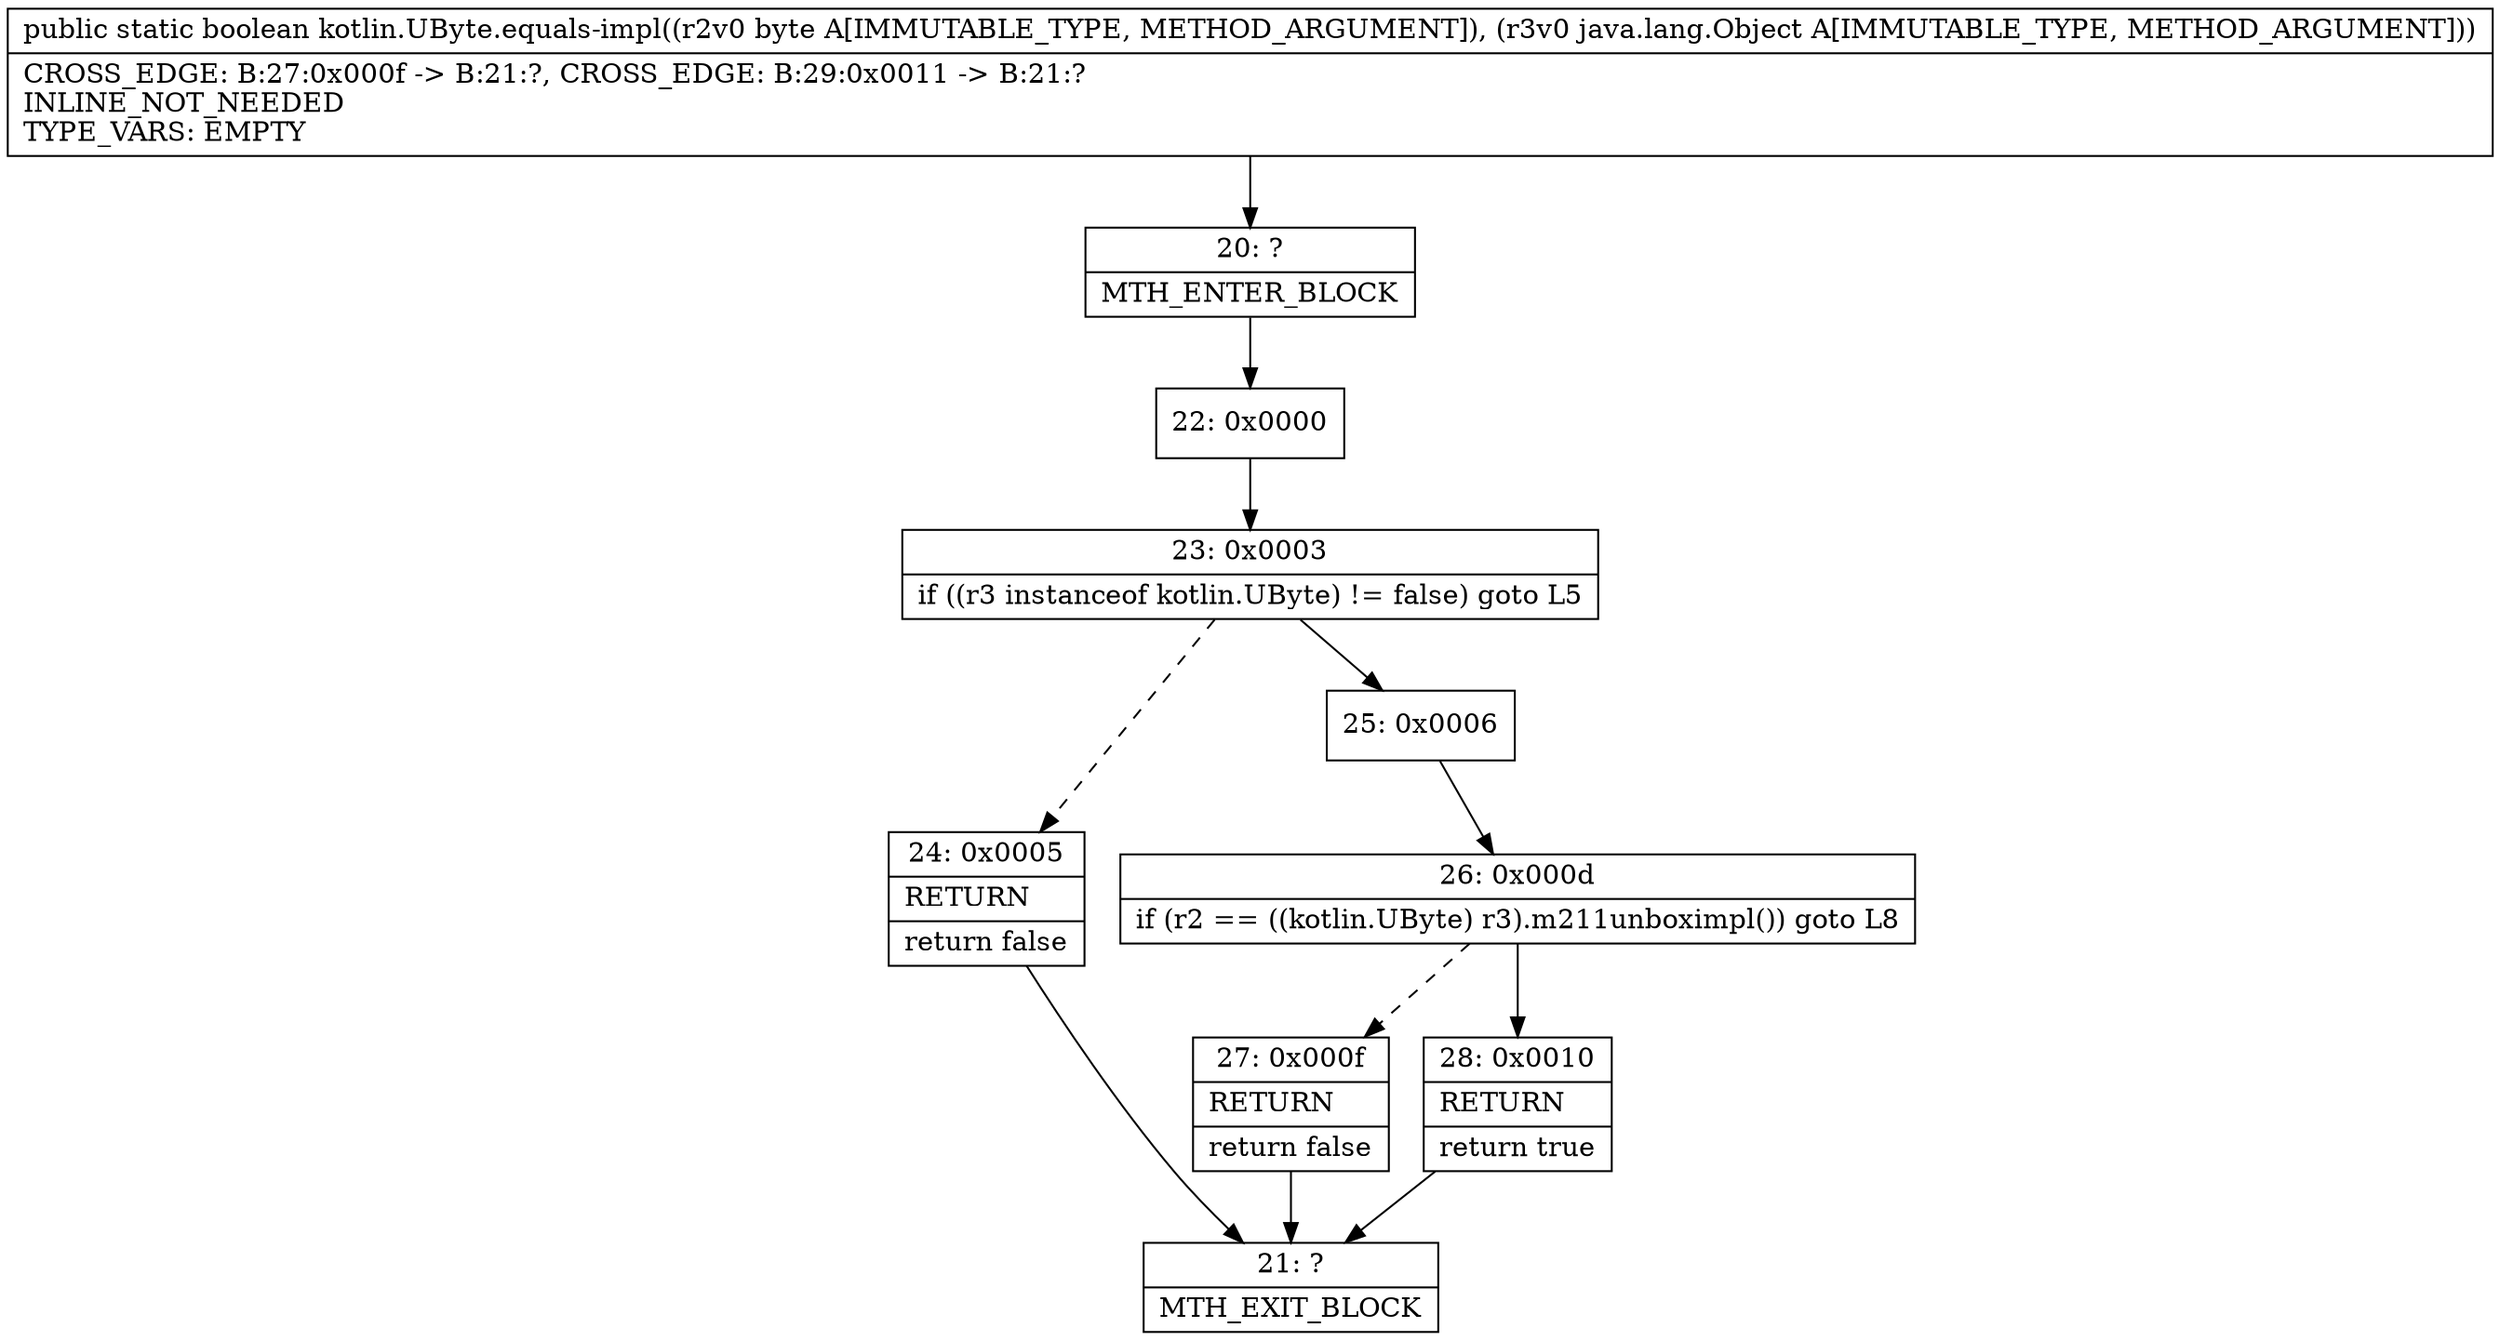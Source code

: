 digraph "CFG forkotlin.UByte.equals\-impl(BLjava\/lang\/Object;)Z" {
Node_20 [shape=record,label="{20\:\ ?|MTH_ENTER_BLOCK\l}"];
Node_22 [shape=record,label="{22\:\ 0x0000}"];
Node_23 [shape=record,label="{23\:\ 0x0003|if ((r3 instanceof kotlin.UByte) != false) goto L5\l}"];
Node_24 [shape=record,label="{24\:\ 0x0005|RETURN\l|return false\l}"];
Node_21 [shape=record,label="{21\:\ ?|MTH_EXIT_BLOCK\l}"];
Node_25 [shape=record,label="{25\:\ 0x0006}"];
Node_26 [shape=record,label="{26\:\ 0x000d|if (r2 == ((kotlin.UByte) r3).m211unboximpl()) goto L8\l}"];
Node_27 [shape=record,label="{27\:\ 0x000f|RETURN\l|return false\l}"];
Node_28 [shape=record,label="{28\:\ 0x0010|RETURN\l|return true\l}"];
MethodNode[shape=record,label="{public static boolean kotlin.UByte.equals\-impl((r2v0 byte A[IMMUTABLE_TYPE, METHOD_ARGUMENT]), (r3v0 java.lang.Object A[IMMUTABLE_TYPE, METHOD_ARGUMENT]))  | CROSS_EDGE: B:27:0x000f \-\> B:21:?, CROSS_EDGE: B:29:0x0011 \-\> B:21:?\lINLINE_NOT_NEEDED\lTYPE_VARS: EMPTY\l}"];
MethodNode -> Node_20;Node_20 -> Node_22;
Node_22 -> Node_23;
Node_23 -> Node_24[style=dashed];
Node_23 -> Node_25;
Node_24 -> Node_21;
Node_25 -> Node_26;
Node_26 -> Node_27[style=dashed];
Node_26 -> Node_28;
Node_27 -> Node_21;
Node_28 -> Node_21;
}

